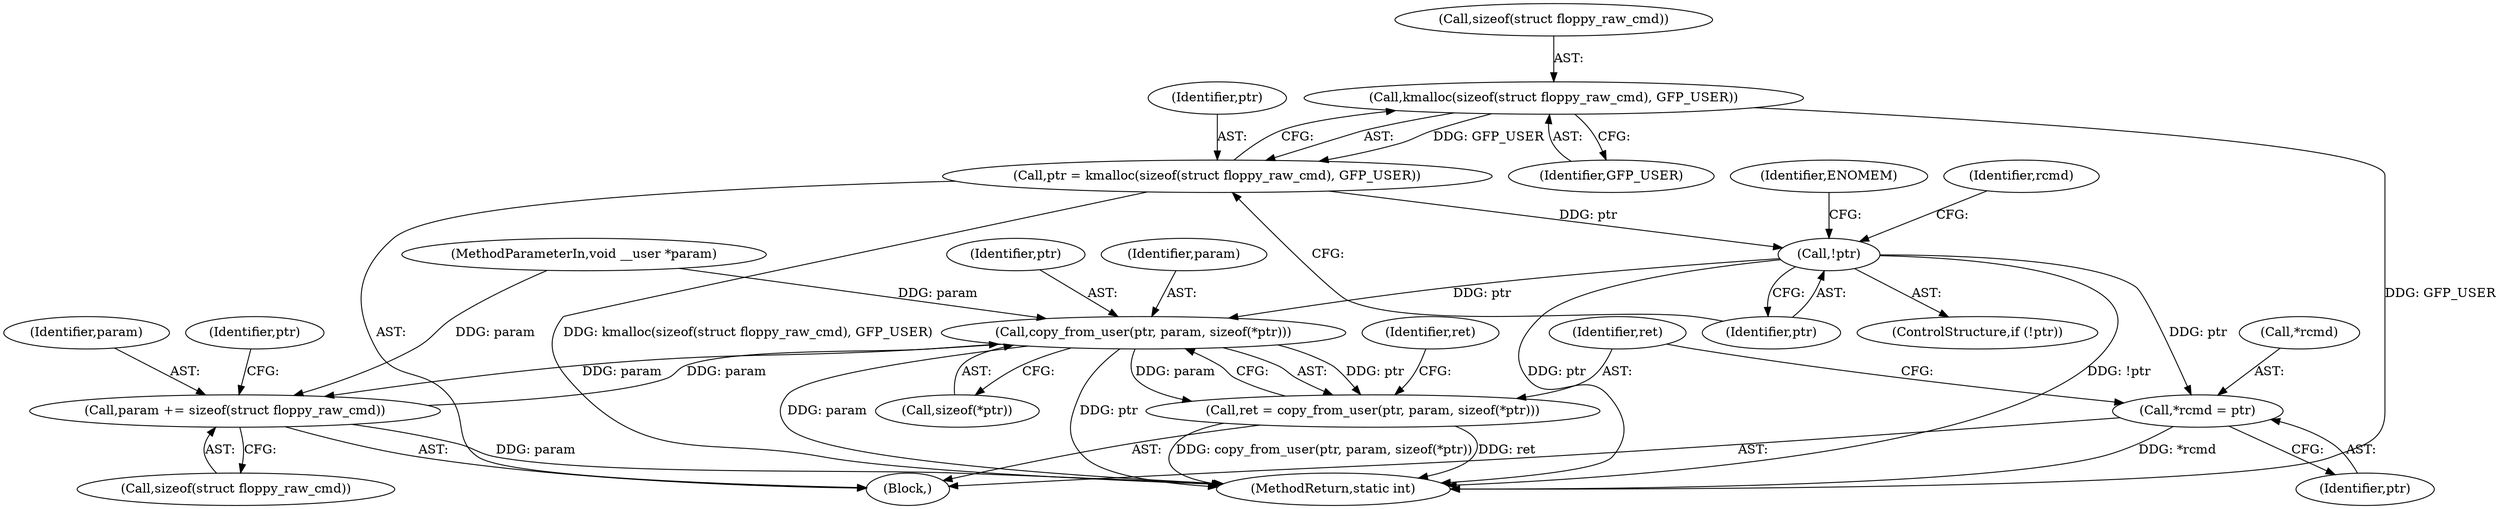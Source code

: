 digraph "0_linux_ef87dbe7614341c2e7bfe8d32fcb7028cc97442c@API" {
"1000116" [label="(Call,kmalloc(sizeof(struct floppy_raw_cmd), GFP_USER))"];
"1000114" [label="(Call,ptr = kmalloc(sizeof(struct floppy_raw_cmd), GFP_USER))"];
"1000121" [label="(Call,!ptr)"];
"1000126" [label="(Call,*rcmd = ptr)"];
"1000132" [label="(Call,copy_from_user(ptr, param, sizeof(*ptr)))"];
"1000130" [label="(Call,ret = copy_from_user(ptr, param, sizeof(*ptr)))"];
"1000153" [label="(Call,param += sizeof(struct floppy_raw_cmd))"];
"1000160" [label="(Identifier,ptr)"];
"1000119" [label="(Identifier,GFP_USER)"];
"1000135" [label="(Call,sizeof(*ptr))"];
"1000129" [label="(Identifier,ptr)"];
"1000128" [label="(Identifier,rcmd)"];
"1000103" [label="(MethodParameterIn,void __user *param)"];
"1000116" [label="(Call,kmalloc(sizeof(struct floppy_raw_cmd), GFP_USER))"];
"1000115" [label="(Identifier,ptr)"];
"1000127" [label="(Call,*rcmd)"];
"1000132" [label="(Call,copy_from_user(ptr, param, sizeof(*ptr)))"];
"1000155" [label="(Call,sizeof(struct floppy_raw_cmd))"];
"1000122" [label="(Identifier,ptr)"];
"1000130" [label="(Call,ret = copy_from_user(ptr, param, sizeof(*ptr)))"];
"1000125" [label="(Identifier,ENOMEM)"];
"1000154" [label="(Identifier,param)"];
"1000134" [label="(Identifier,param)"];
"1000131" [label="(Identifier,ret)"];
"1000121" [label="(Call,!ptr)"];
"1000133" [label="(Identifier,ptr)"];
"1000114" [label="(Call,ptr = kmalloc(sizeof(struct floppy_raw_cmd), GFP_USER))"];
"1000153" [label="(Call,param += sizeof(struct floppy_raw_cmd))"];
"1000287" [label="(MethodReturn,static int)"];
"1000126" [label="(Call,*rcmd = ptr)"];
"1000105" [label="(Block,)"];
"1000139" [label="(Identifier,ret)"];
"1000120" [label="(ControlStructure,if (!ptr))"];
"1000117" [label="(Call,sizeof(struct floppy_raw_cmd))"];
"1000116" -> "1000114"  [label="AST: "];
"1000116" -> "1000119"  [label="CFG: "];
"1000117" -> "1000116"  [label="AST: "];
"1000119" -> "1000116"  [label="AST: "];
"1000114" -> "1000116"  [label="CFG: "];
"1000116" -> "1000287"  [label="DDG: GFP_USER"];
"1000116" -> "1000114"  [label="DDG: GFP_USER"];
"1000114" -> "1000105"  [label="AST: "];
"1000115" -> "1000114"  [label="AST: "];
"1000122" -> "1000114"  [label="CFG: "];
"1000114" -> "1000287"  [label="DDG: kmalloc(sizeof(struct floppy_raw_cmd), GFP_USER)"];
"1000114" -> "1000121"  [label="DDG: ptr"];
"1000121" -> "1000120"  [label="AST: "];
"1000121" -> "1000122"  [label="CFG: "];
"1000122" -> "1000121"  [label="AST: "];
"1000125" -> "1000121"  [label="CFG: "];
"1000128" -> "1000121"  [label="CFG: "];
"1000121" -> "1000287"  [label="DDG: !ptr"];
"1000121" -> "1000287"  [label="DDG: ptr"];
"1000121" -> "1000126"  [label="DDG: ptr"];
"1000121" -> "1000132"  [label="DDG: ptr"];
"1000126" -> "1000105"  [label="AST: "];
"1000126" -> "1000129"  [label="CFG: "];
"1000127" -> "1000126"  [label="AST: "];
"1000129" -> "1000126"  [label="AST: "];
"1000131" -> "1000126"  [label="CFG: "];
"1000126" -> "1000287"  [label="DDG: *rcmd"];
"1000132" -> "1000130"  [label="AST: "];
"1000132" -> "1000135"  [label="CFG: "];
"1000133" -> "1000132"  [label="AST: "];
"1000134" -> "1000132"  [label="AST: "];
"1000135" -> "1000132"  [label="AST: "];
"1000130" -> "1000132"  [label="CFG: "];
"1000132" -> "1000287"  [label="DDG: param"];
"1000132" -> "1000287"  [label="DDG: ptr"];
"1000132" -> "1000130"  [label="DDG: ptr"];
"1000132" -> "1000130"  [label="DDG: param"];
"1000153" -> "1000132"  [label="DDG: param"];
"1000103" -> "1000132"  [label="DDG: param"];
"1000132" -> "1000153"  [label="DDG: param"];
"1000130" -> "1000105"  [label="AST: "];
"1000131" -> "1000130"  [label="AST: "];
"1000139" -> "1000130"  [label="CFG: "];
"1000130" -> "1000287"  [label="DDG: copy_from_user(ptr, param, sizeof(*ptr))"];
"1000130" -> "1000287"  [label="DDG: ret"];
"1000153" -> "1000105"  [label="AST: "];
"1000153" -> "1000155"  [label="CFG: "];
"1000154" -> "1000153"  [label="AST: "];
"1000155" -> "1000153"  [label="AST: "];
"1000160" -> "1000153"  [label="CFG: "];
"1000153" -> "1000287"  [label="DDG: param"];
"1000103" -> "1000153"  [label="DDG: param"];
}
